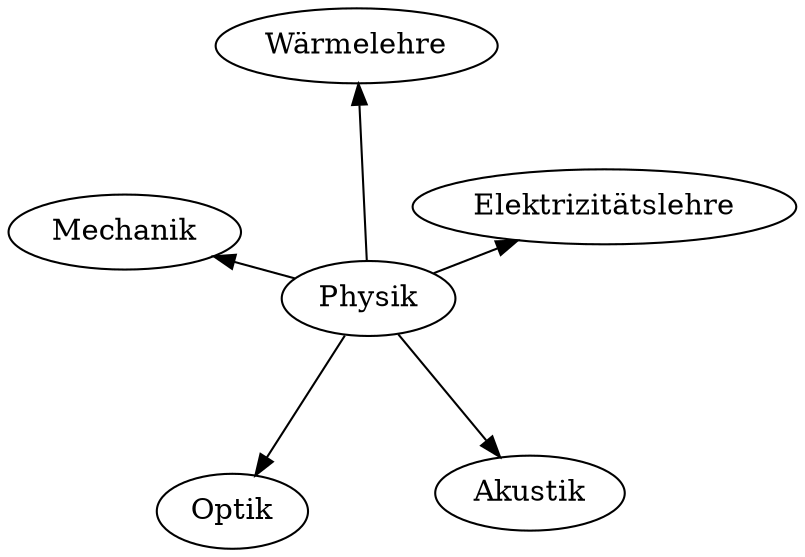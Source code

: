 digraph G {
  layout = neato;
  overlap = false;
  Physik -> Akustik;
  Physik -> Optik;
  Physik -> Mechanik;
  Physik -> Elektrizitätslehre;
  Physik -> Wärmelehre;

}
